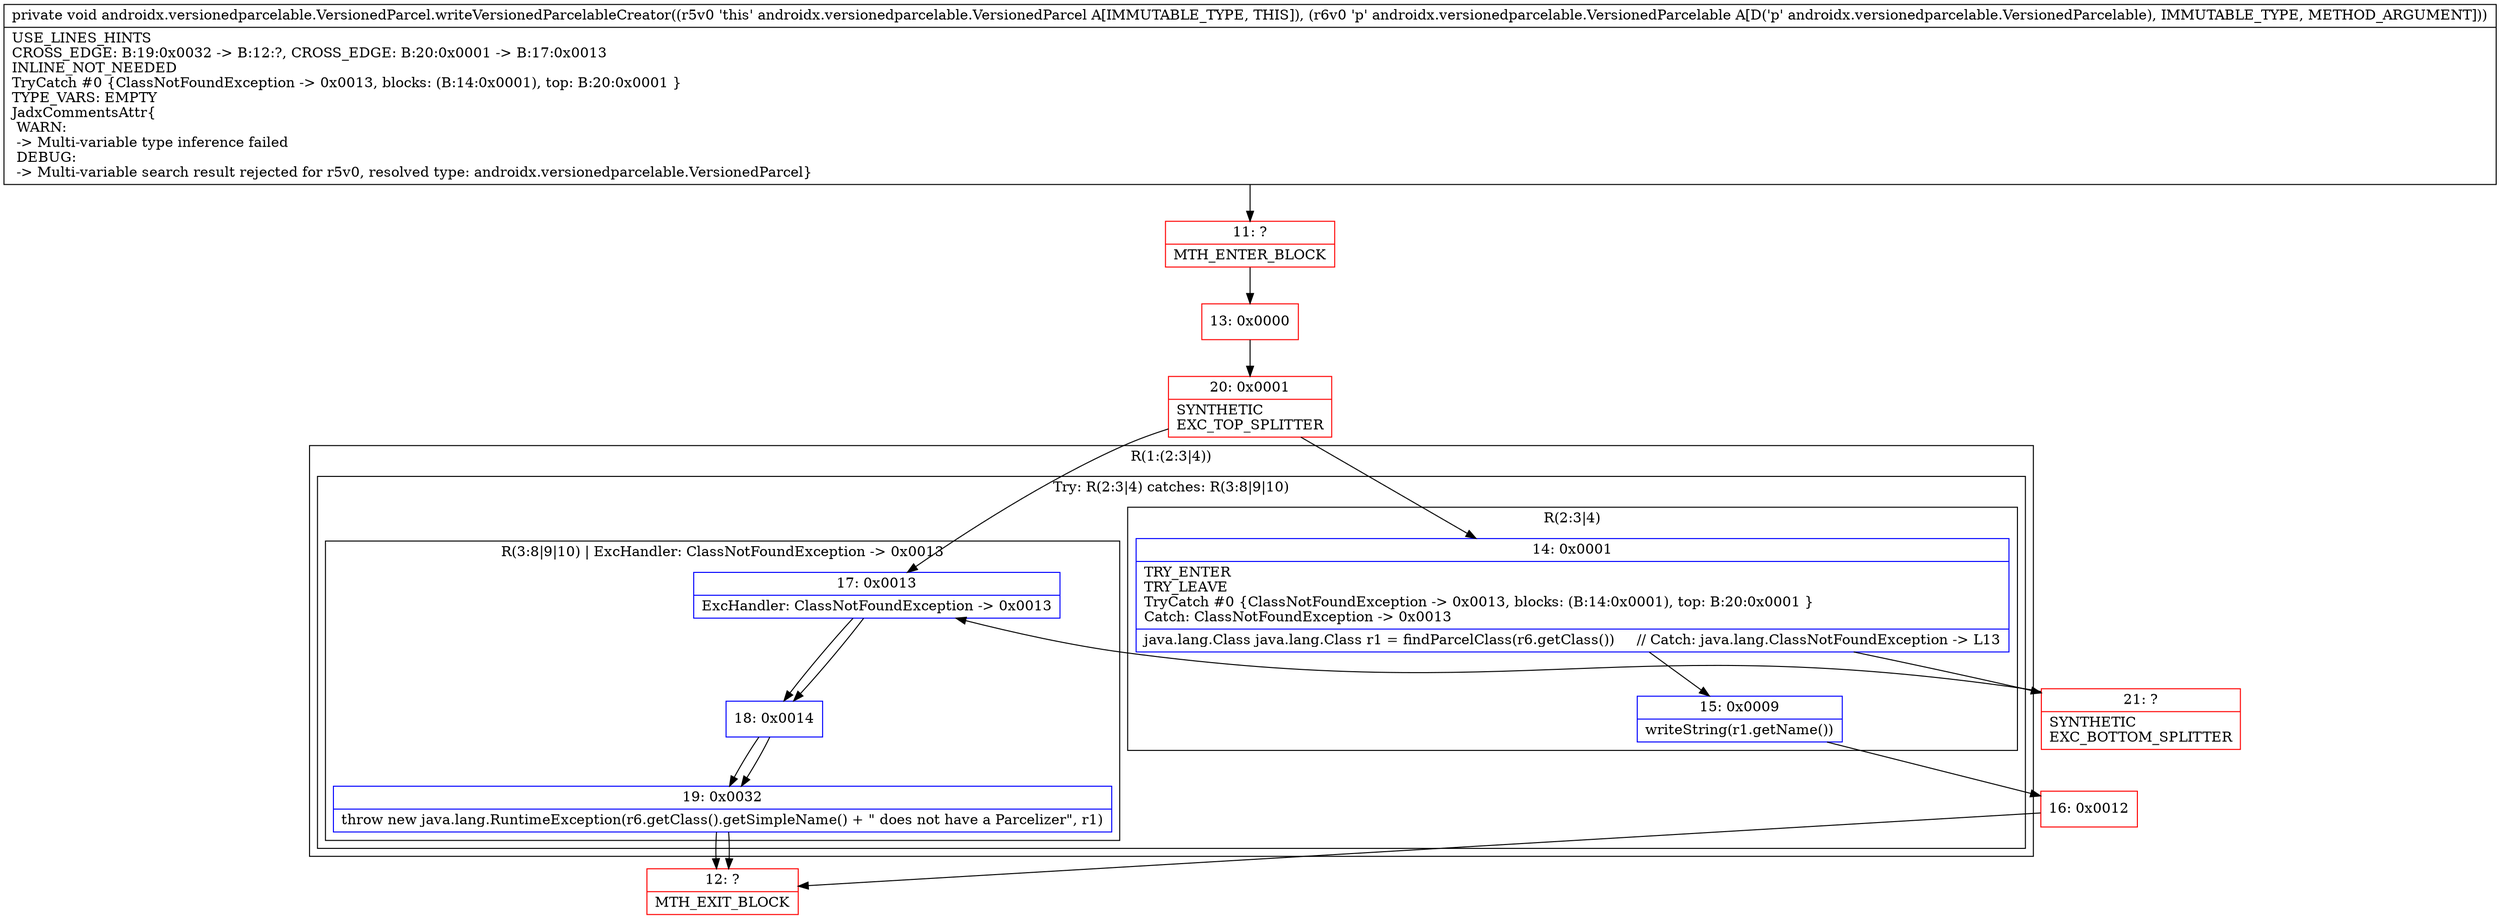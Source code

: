 digraph "CFG forandroidx.versionedparcelable.VersionedParcel.writeVersionedParcelableCreator(Landroidx\/versionedparcelable\/VersionedParcelable;)V" {
subgraph cluster_Region_1512086754 {
label = "R(1:(2:3|4))";
node [shape=record,color=blue];
subgraph cluster_TryCatchRegion_412640683 {
label = "Try: R(2:3|4) catches: R(3:8|9|10)";
node [shape=record,color=blue];
subgraph cluster_Region_1686288209 {
label = "R(2:3|4)";
node [shape=record,color=blue];
Node_14 [shape=record,label="{14\:\ 0x0001|TRY_ENTER\lTRY_LEAVE\lTryCatch #0 \{ClassNotFoundException \-\> 0x0013, blocks: (B:14:0x0001), top: B:20:0x0001 \}\lCatch: ClassNotFoundException \-\> 0x0013\l|java.lang.Class java.lang.Class r1 = findParcelClass(r6.getClass())     \/\/ Catch: java.lang.ClassNotFoundException \-\> L13\l}"];
Node_15 [shape=record,label="{15\:\ 0x0009|writeString(r1.getName())\l}"];
}
subgraph cluster_Region_1027377173 {
label = "R(3:8|9|10) | ExcHandler: ClassNotFoundException \-\> 0x0013\l";
node [shape=record,color=blue];
Node_17 [shape=record,label="{17\:\ 0x0013|ExcHandler: ClassNotFoundException \-\> 0x0013\l}"];
Node_18 [shape=record,label="{18\:\ 0x0014}"];
Node_19 [shape=record,label="{19\:\ 0x0032|throw new java.lang.RuntimeException(r6.getClass().getSimpleName() + \" does not have a Parcelizer\", r1)\l}"];
}
}
}
subgraph cluster_Region_1027377173 {
label = "R(3:8|9|10) | ExcHandler: ClassNotFoundException \-\> 0x0013\l";
node [shape=record,color=blue];
Node_17 [shape=record,label="{17\:\ 0x0013|ExcHandler: ClassNotFoundException \-\> 0x0013\l}"];
Node_18 [shape=record,label="{18\:\ 0x0014}"];
Node_19 [shape=record,label="{19\:\ 0x0032|throw new java.lang.RuntimeException(r6.getClass().getSimpleName() + \" does not have a Parcelizer\", r1)\l}"];
}
Node_11 [shape=record,color=red,label="{11\:\ ?|MTH_ENTER_BLOCK\l}"];
Node_13 [shape=record,color=red,label="{13\:\ 0x0000}"];
Node_20 [shape=record,color=red,label="{20\:\ 0x0001|SYNTHETIC\lEXC_TOP_SPLITTER\l}"];
Node_16 [shape=record,color=red,label="{16\:\ 0x0012}"];
Node_12 [shape=record,color=red,label="{12\:\ ?|MTH_EXIT_BLOCK\l}"];
Node_21 [shape=record,color=red,label="{21\:\ ?|SYNTHETIC\lEXC_BOTTOM_SPLITTER\l}"];
MethodNode[shape=record,label="{private void androidx.versionedparcelable.VersionedParcel.writeVersionedParcelableCreator((r5v0 'this' androidx.versionedparcelable.VersionedParcel A[IMMUTABLE_TYPE, THIS]), (r6v0 'p' androidx.versionedparcelable.VersionedParcelable A[D('p' androidx.versionedparcelable.VersionedParcelable), IMMUTABLE_TYPE, METHOD_ARGUMENT]))  | USE_LINES_HINTS\lCROSS_EDGE: B:19:0x0032 \-\> B:12:?, CROSS_EDGE: B:20:0x0001 \-\> B:17:0x0013\lINLINE_NOT_NEEDED\lTryCatch #0 \{ClassNotFoundException \-\> 0x0013, blocks: (B:14:0x0001), top: B:20:0x0001 \}\lTYPE_VARS: EMPTY\lJadxCommentsAttr\{\l WARN: \l \-\> Multi\-variable type inference failed\l DEBUG: \l \-\> Multi\-variable search result rejected for r5v0, resolved type: androidx.versionedparcelable.VersionedParcel\}\l}"];
MethodNode -> Node_11;Node_14 -> Node_15;
Node_14 -> Node_21;
Node_15 -> Node_16;
Node_17 -> Node_18;
Node_18 -> Node_19;
Node_19 -> Node_12;
Node_17 -> Node_18;
Node_18 -> Node_19;
Node_19 -> Node_12;
Node_11 -> Node_13;
Node_13 -> Node_20;
Node_20 -> Node_14;
Node_20 -> Node_17;
Node_16 -> Node_12;
Node_21 -> Node_17;
}

